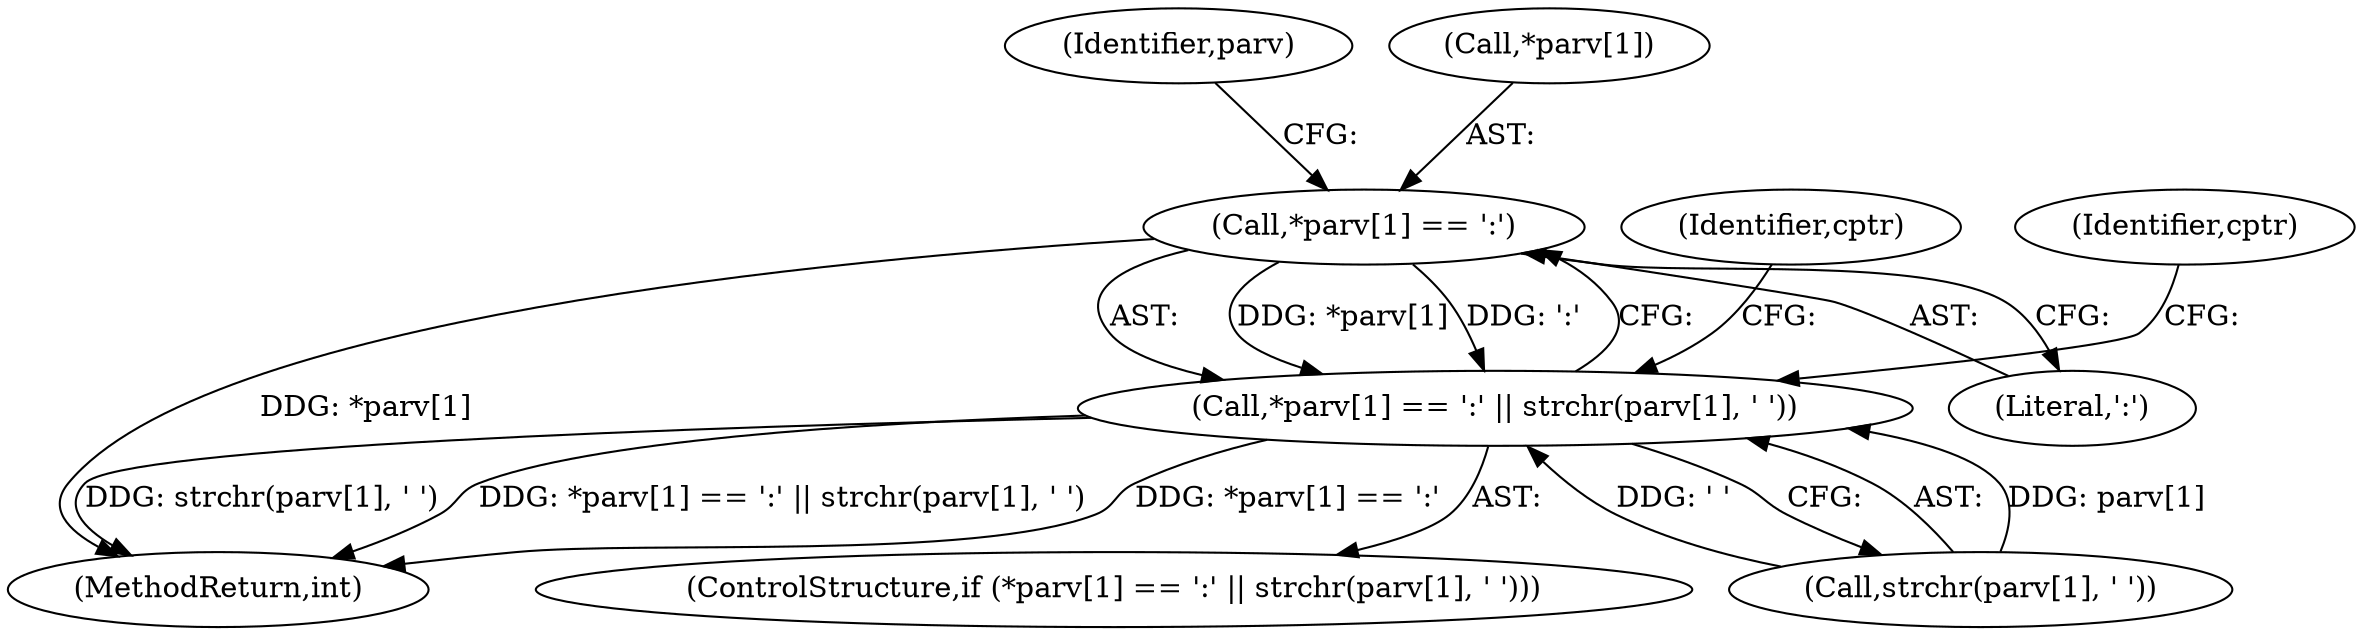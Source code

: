 digraph "0_nefarious2_f50a84bad996d438e7b31b9e74c32a41e43f8be5@array" {
"1000248" [label="(Call,*parv[1] == ':')"];
"1000247" [label="(Call,*parv[1] == ':' || strchr(parv[1], ' '))"];
"1000463" [label="(MethodReturn,int)"];
"1000246" [label="(ControlStructure,if (*parv[1] == ':' || strchr(parv[1], ' ')))"];
"1000247" [label="(Call,*parv[1] == ':' || strchr(parv[1], ' '))"];
"1000256" [label="(Identifier,parv)"];
"1000253" [label="(Literal,':')"];
"1000249" [label="(Call,*parv[1])"];
"1000261" [label="(Identifier,cptr)"];
"1000269" [label="(Identifier,cptr)"];
"1000254" [label="(Call,strchr(parv[1], ' '))"];
"1000248" [label="(Call,*parv[1] == ':')"];
"1000248" -> "1000247"  [label="AST: "];
"1000248" -> "1000253"  [label="CFG: "];
"1000249" -> "1000248"  [label="AST: "];
"1000253" -> "1000248"  [label="AST: "];
"1000256" -> "1000248"  [label="CFG: "];
"1000247" -> "1000248"  [label="CFG: "];
"1000248" -> "1000463"  [label="DDG: *parv[1]"];
"1000248" -> "1000247"  [label="DDG: *parv[1]"];
"1000248" -> "1000247"  [label="DDG: ':'"];
"1000247" -> "1000246"  [label="AST: "];
"1000247" -> "1000254"  [label="CFG: "];
"1000254" -> "1000247"  [label="AST: "];
"1000261" -> "1000247"  [label="CFG: "];
"1000269" -> "1000247"  [label="CFG: "];
"1000247" -> "1000463"  [label="DDG: *parv[1] == ':'"];
"1000247" -> "1000463"  [label="DDG: strchr(parv[1], ' ')"];
"1000247" -> "1000463"  [label="DDG: *parv[1] == ':' || strchr(parv[1], ' ')"];
"1000254" -> "1000247"  [label="DDG: parv[1]"];
"1000254" -> "1000247"  [label="DDG: ' '"];
}
